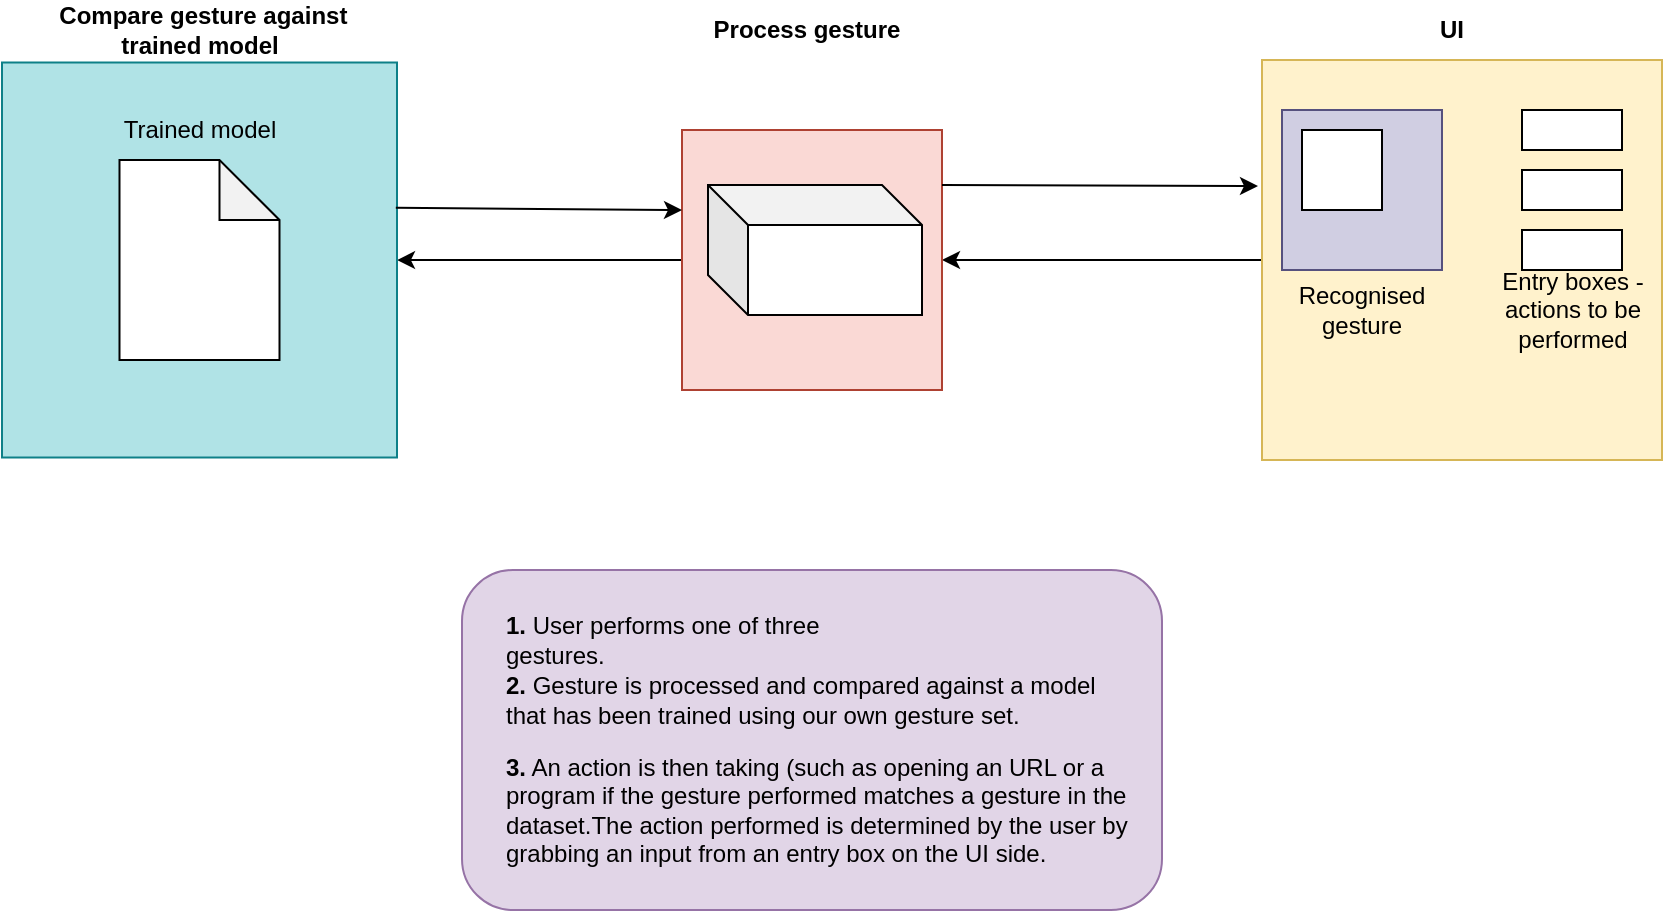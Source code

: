 <mxfile version="12.8.4" type="device"><diagram id="r7v2r4kTbalrgLe8PNyv" name="Page-1"><mxGraphModel dx="1038" dy="553" grid="1" gridSize="10" guides="1" tooltips="1" connect="1" arrows="1" fold="1" page="1" pageScale="1" pageWidth="850" pageHeight="1100" math="0" shadow="0"><root><mxCell id="0"/><mxCell id="1" parent="0"/><mxCell id="5qhsVNL-WxCLJ3j8DZr2-5" value="" style="edgeStyle=orthogonalEdgeStyle;rounded=0;orthogonalLoop=1;jettySize=auto;html=1;" edge="1" parent="1" source="5qhsVNL-WxCLJ3j8DZr2-1" target="5qhsVNL-WxCLJ3j8DZr2-4"><mxGeometry relative="1" as="geometry"/></mxCell><mxCell id="5qhsVNL-WxCLJ3j8DZr2-1" value="" style="whiteSpace=wrap;html=1;aspect=fixed;fillColor=#fff2cc;strokeColor=#d6b656;" vertex="1" parent="1"><mxGeometry x="640" y="125" width="200" height="200" as="geometry"/></mxCell><mxCell id="5qhsVNL-WxCLJ3j8DZr2-7" value="" style="edgeStyle=orthogonalEdgeStyle;rounded=0;orthogonalLoop=1;jettySize=auto;html=1;" edge="1" parent="1" source="5qhsVNL-WxCLJ3j8DZr2-4" target="5qhsVNL-WxCLJ3j8DZr2-6"><mxGeometry relative="1" as="geometry"/></mxCell><mxCell id="5qhsVNL-WxCLJ3j8DZr2-4" value="" style="whiteSpace=wrap;html=1;aspect=fixed;fillColor=#fad9d5;strokeColor=#ae4132;" vertex="1" parent="1"><mxGeometry x="350" y="160" width="130" height="130" as="geometry"/></mxCell><mxCell id="5qhsVNL-WxCLJ3j8DZr2-6" value="" style="whiteSpace=wrap;html=1;aspect=fixed;fillColor=#b0e3e6;strokeColor=#0e8088;" vertex="1" parent="1"><mxGeometry x="10" y="126.25" width="197.5" height="197.5" as="geometry"/></mxCell><mxCell id="5qhsVNL-WxCLJ3j8DZr2-9" value="" style="rounded=1;whiteSpace=wrap;html=1;fillColor=#e1d5e7;strokeColor=#9673a6;" vertex="1" parent="1"><mxGeometry x="240" y="380" width="350" height="170" as="geometry"/></mxCell><mxCell id="5qhsVNL-WxCLJ3j8DZr2-10" value="&lt;b&gt;1. &lt;/b&gt;User performs one of three gestures." style="text;html=1;strokeColor=none;fillColor=none;align=left;verticalAlign=middle;whiteSpace=wrap;rounded=0;" vertex="1" parent="1"><mxGeometry x="260" y="400" width="210" height="30" as="geometry"/></mxCell><mxCell id="5qhsVNL-WxCLJ3j8DZr2-11" value="&lt;b&gt;2.&lt;/b&gt; Gesture is processed and compared against a model that has been trained using our own gesture set." style="text;html=1;strokeColor=none;fillColor=none;align=left;verticalAlign=middle;whiteSpace=wrap;rounded=0;" vertex="1" parent="1"><mxGeometry x="260" y="430" width="320" height="30" as="geometry"/></mxCell><mxCell id="5qhsVNL-WxCLJ3j8DZr2-12" value="&lt;b&gt;3.&lt;/b&gt; An action is then taking (such as opening an URL or a program if the gesture performed matches a gesture in the dataset.The action performed is determined by the user by grabbing an input from an entry box on the UI side." style="text;html=1;strokeColor=none;fillColor=none;align=left;verticalAlign=middle;whiteSpace=wrap;rounded=0;" vertex="1" parent="1"><mxGeometry x="260" y="480" width="320" height="40" as="geometry"/></mxCell><mxCell id="5qhsVNL-WxCLJ3j8DZr2-13" value="&lt;b&gt;UI&lt;/b&gt;" style="text;html=1;strokeColor=none;fillColor=none;align=center;verticalAlign=middle;whiteSpace=wrap;rounded=0;" vertex="1" parent="1"><mxGeometry x="715" y="100" width="40" height="20" as="geometry"/></mxCell><mxCell id="5qhsVNL-WxCLJ3j8DZr2-14" value="&lt;b&gt;&amp;nbsp;Compare gesture against trained model&lt;/b&gt;" style="text;html=1;strokeColor=none;fillColor=none;align=center;verticalAlign=middle;whiteSpace=wrap;rounded=0;" vertex="1" parent="1"><mxGeometry x="28.75" y="100" width="160" height="20" as="geometry"/></mxCell><mxCell id="5qhsVNL-WxCLJ3j8DZr2-15" value="&lt;b&gt;Process gesture&lt;/b&gt;" style="text;html=1;strokeColor=none;fillColor=none;align=center;verticalAlign=middle;whiteSpace=wrap;rounded=0;" vertex="1" parent="1"><mxGeometry x="360" y="100" width="105" height="20" as="geometry"/></mxCell><mxCell id="5qhsVNL-WxCLJ3j8DZr2-16" value="" style="whiteSpace=wrap;html=1;aspect=fixed;fillColor=#d0cee2;strokeColor=#56517e;" vertex="1" parent="1"><mxGeometry x="650" y="150" width="80" height="80" as="geometry"/></mxCell><mxCell id="5qhsVNL-WxCLJ3j8DZr2-17" value="" style="rounded=0;whiteSpace=wrap;html=1;" vertex="1" parent="1"><mxGeometry x="770" y="150" width="50" height="20" as="geometry"/></mxCell><mxCell id="5qhsVNL-WxCLJ3j8DZr2-19" value="" style="rounded=0;whiteSpace=wrap;html=1;" vertex="1" parent="1"><mxGeometry x="770" y="210" width="50" height="20" as="geometry"/></mxCell><mxCell id="5qhsVNL-WxCLJ3j8DZr2-21" value="" style="whiteSpace=wrap;html=1;aspect=fixed;" vertex="1" parent="1"><mxGeometry x="660" y="160" width="40" height="40" as="geometry"/></mxCell><mxCell id="5qhsVNL-WxCLJ3j8DZr2-22" value="" style="rounded=0;whiteSpace=wrap;html=1;" vertex="1" parent="1"><mxGeometry x="770" y="180" width="50" height="20" as="geometry"/></mxCell><mxCell id="5qhsVNL-WxCLJ3j8DZr2-23" value="" style="shape=note;whiteSpace=wrap;html=1;backgroundOutline=1;darkOpacity=0.05;" vertex="1" parent="1"><mxGeometry x="68.75" y="175" width="80" height="100" as="geometry"/></mxCell><mxCell id="5qhsVNL-WxCLJ3j8DZr2-24" value="Trained model" style="text;html=1;strokeColor=none;fillColor=none;align=center;verticalAlign=middle;whiteSpace=wrap;rounded=0;" vertex="1" parent="1"><mxGeometry x="58.75" y="150" width="100" height="20" as="geometry"/></mxCell><mxCell id="5qhsVNL-WxCLJ3j8DZr2-25" value="" style="shape=cube;whiteSpace=wrap;html=1;boundedLbl=1;backgroundOutline=1;darkOpacity=0.05;darkOpacity2=0.1;" vertex="1" parent="1"><mxGeometry x="363" y="187.5" width="107" height="65" as="geometry"/></mxCell><mxCell id="5qhsVNL-WxCLJ3j8DZr2-26" value="" style="endArrow=classic;html=1;exitX=0.997;exitY=0.368;exitDx=0;exitDy=0;exitPerimeter=0;entryX=0;entryY=0.308;entryDx=0;entryDy=0;entryPerimeter=0;" edge="1" parent="1" source="5qhsVNL-WxCLJ3j8DZr2-6" target="5qhsVNL-WxCLJ3j8DZr2-4"><mxGeometry width="50" height="50" relative="1" as="geometry"><mxPoint x="400" y="250" as="sourcePoint"/><mxPoint x="350" y="201" as="targetPoint"/></mxGeometry></mxCell><mxCell id="5qhsVNL-WxCLJ3j8DZr2-27" value="" style="endArrow=classic;html=1;exitX=0.997;exitY=0.368;exitDx=0;exitDy=0;exitPerimeter=0;entryX=-0.01;entryY=0.315;entryDx=0;entryDy=0;entryPerimeter=0;" edge="1" parent="1" target="5qhsVNL-WxCLJ3j8DZr2-1"><mxGeometry width="50" height="50" relative="1" as="geometry"><mxPoint x="479.998" y="187.5" as="sourcePoint"/><mxPoint x="623.09" y="188.61" as="targetPoint"/></mxGeometry></mxCell><mxCell id="5qhsVNL-WxCLJ3j8DZr2-28" value="Recognised gesture" style="text;html=1;strokeColor=none;fillColor=none;align=center;verticalAlign=middle;whiteSpace=wrap;rounded=0;" vertex="1" parent="1"><mxGeometry x="650" y="240" width="80" height="20" as="geometry"/></mxCell><mxCell id="5qhsVNL-WxCLJ3j8DZr2-29" value="Entry boxes - actions to be performed" style="text;html=1;strokeColor=none;fillColor=none;align=center;verticalAlign=middle;whiteSpace=wrap;rounded=0;" vertex="1" parent="1"><mxGeometry x="757.5" y="240" width="75" height="20" as="geometry"/></mxCell></root></mxGraphModel></diagram></mxfile>